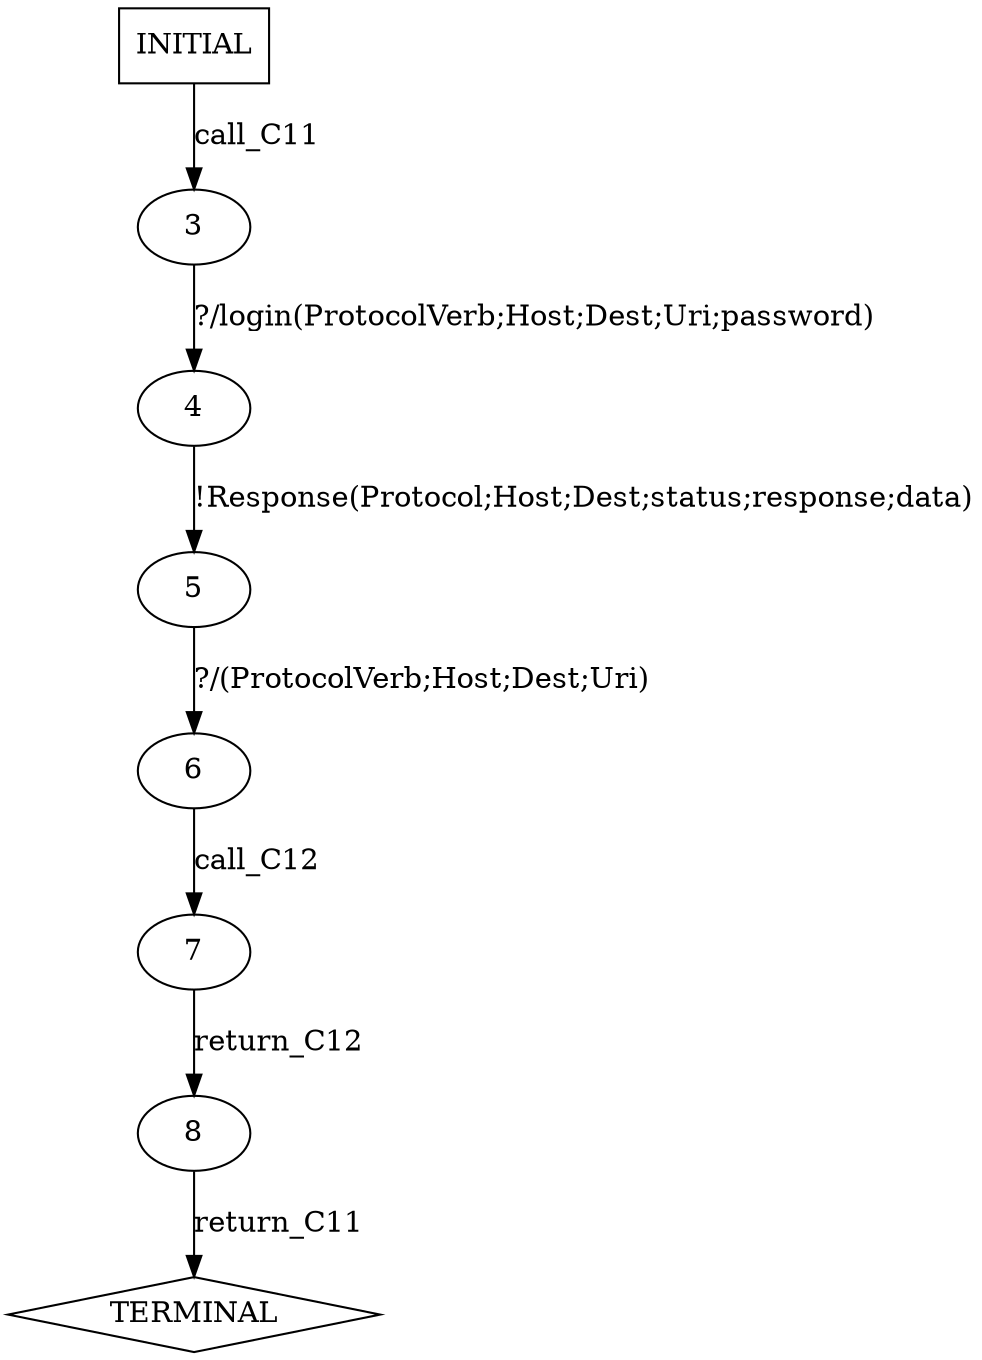 digraph G {
  0 [label="INITIAL",shape=box];
  1 [label="TERMINAL",shape=diamond];
  3 [label="3"];
  4 [label="4"];
  5 [label="5"];
  6 [label="6"];
  7 [label="7"];
  8 [label="8"];
0->3  [label="call_C11"];
3->4 [label="?/login(ProtocolVerb;Host;Dest;Uri;password)"];
4->5 [label="!Response(Protocol;Host;Dest;status;response;data)"];
5->6 [label="?/(ProtocolVerb;Host;Dest;Uri)"];
6->7  [label="call_C12"];
7->8  [label="return_C12"];
8->1  [label="return_C11"];
}
